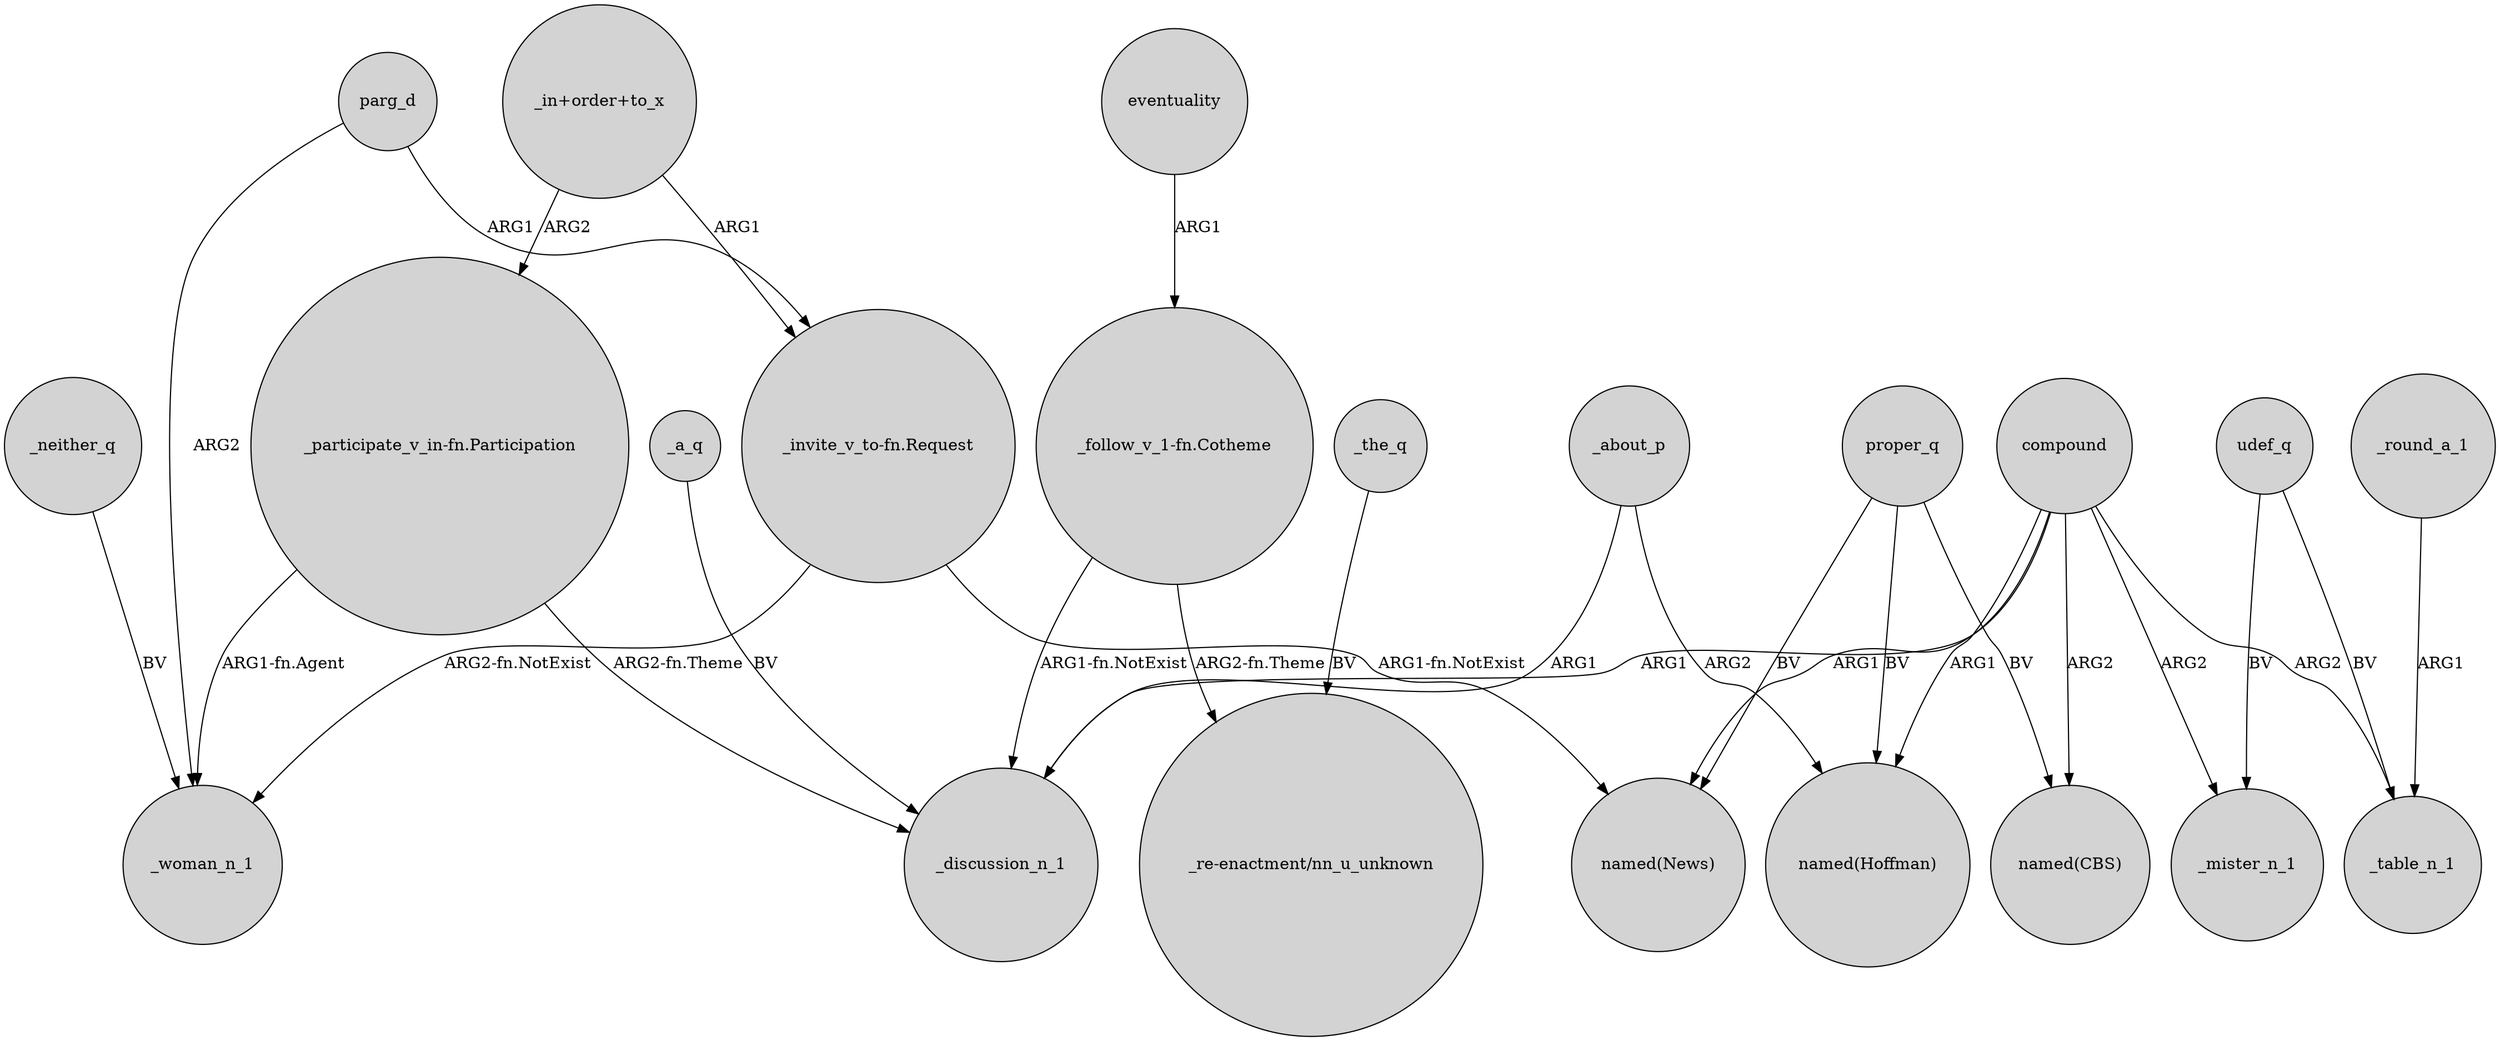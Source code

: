 digraph {
	node [shape=circle style=filled]
	compound -> "named(News)" [label=ARG1]
	compound -> _table_n_1 [label=ARG2]
	"_in+order+to_x" -> "_invite_v_to-fn.Request" [label=ARG1]
	"_invite_v_to-fn.Request" -> "named(News)" [label="ARG1-fn.NotExist"]
	"_follow_v_1-fn.Cotheme" -> _discussion_n_1 [label="ARG1-fn.NotExist"]
	compound -> _discussion_n_1 [label=ARG1]
	proper_q -> "named(CBS)" [label=BV]
	_a_q -> _discussion_n_1 [label=BV]
	"_in+order+to_x" -> "_participate_v_in-fn.Participation" [label=ARG2]
	compound -> _mister_n_1 [label=ARG2]
	parg_d -> _woman_n_1 [label=ARG2]
	udef_q -> _mister_n_1 [label=BV]
	"_participate_v_in-fn.Participation" -> _woman_n_1 [label="ARG1-fn.Agent"]
	proper_q -> "named(News)" [label=BV]
	_about_p -> _discussion_n_1 [label=ARG1]
	udef_q -> _table_n_1 [label=BV]
	compound -> "named(CBS)" [label=ARG2]
	eventuality -> "_follow_v_1-fn.Cotheme" [label=ARG1]
	_about_p -> "named(Hoffman)" [label=ARG2]
	"_invite_v_to-fn.Request" -> _woman_n_1 [label="ARG2-fn.NotExist"]
	_neither_q -> _woman_n_1 [label=BV]
	_the_q -> "_re-enactment/nn_u_unknown" [label=BV]
	compound -> "named(Hoffman)" [label=ARG1]
	"_follow_v_1-fn.Cotheme" -> "_re-enactment/nn_u_unknown" [label="ARG2-fn.Theme"]
	_round_a_1 -> _table_n_1 [label=ARG1]
	parg_d -> "_invite_v_to-fn.Request" [label=ARG1]
	"_participate_v_in-fn.Participation" -> _discussion_n_1 [label="ARG2-fn.Theme"]
	proper_q -> "named(Hoffman)" [label=BV]
}
